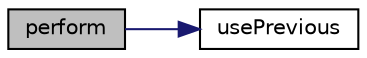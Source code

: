 digraph G
{
  edge [fontname="Helvetica",fontsize="10",labelfontname="Helvetica",labelfontsize="10"];
  node [fontname="Helvetica",fontsize="10",shape=record];
  rankdir="LR";
  Node1 [label="perform",height=0.2,width=0.4,color="black", fillcolor="grey75", style="filled" fontcolor="black"];
  Node1 -> Node2 [color="midnightblue",fontsize="10",style="solid",fontname="Helvetica"];
  Node2 [label="usePrevious",height=0.2,width=0.4,color="black", fillcolor="white", style="filled",URL="$class_horn_schunck.html#a5eed32046ec787248e6520a49a6b5445",tooltip="This setter will be used if the user wants to change to true the use the previous step of the algotit..."];
}
